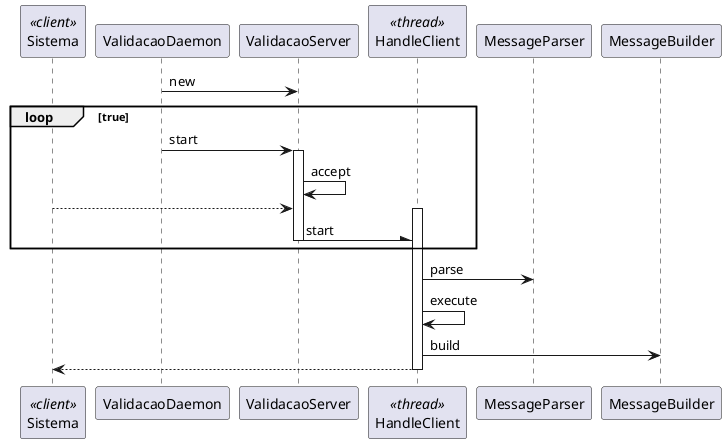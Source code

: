@startuml use-case-realization.svg

participant Sistema <<client>>

ValidacaoDaemon -> ValidacaoServer : new
loop true
ValidacaoDaemon -> ValidacaoServer: start
Activate ValidacaoServer
ValidacaoServer -> ValidacaoServer: accept

Sistema --> ValidacaoServer

participant HandleClient <<thread>>
activate HandleClient
ValidacaoServer -\ HandleClient: start
deactivate ValidacaoServer
end

HandleClient -> MessageParser:parse
HandleClient -> HandleClient: execute
HandleClient -> MessageBuilder:build

HandleClient --> Sistema
deactivate HandleClient

@enduml